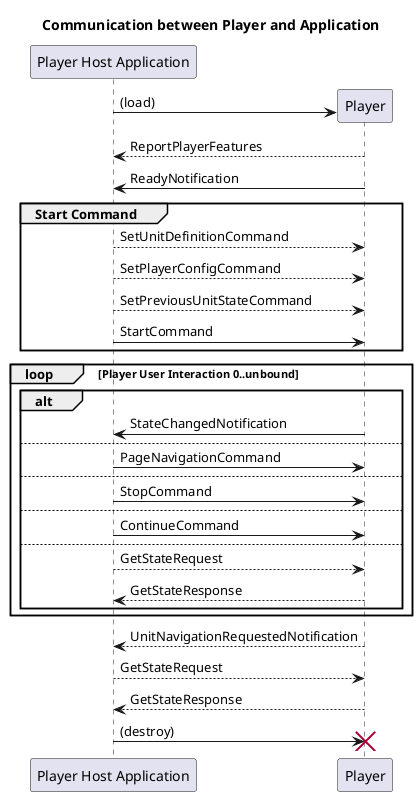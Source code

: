 @startuml
title Communication between Player and Application
participant "Player Host Application" as app

create Player
app -> Player: (load)
Player --> app: ReportPlayerFeatures
Player -> app: ReadyNotification

group Start Command
    app --> Player: SetUnitDefinitionCommand
    app --> Player: SetPlayerConfigCommand
    app --> Player: SetPreviousUnitStateCommand

    app -> Player: StartCommand
end

loop Player User Interaction 0..unbound
    alt
        Player -> app: StateChangedNotification
    else
        app -> Player: PageNavigationCommand
    else
        app -> Player: StopCommand
    else
        app -> Player: ContinueCommand
    else
        app --> Player: GetStateRequest
        Player --> app: GetStateResponse
    end
end

Player --> app: UnitNavigationRequestedNotification
app --> Player: GetStateRequest
Player --> app: GetStateResponse

app -> Player: (destroy)
destroy Player

@enduml
